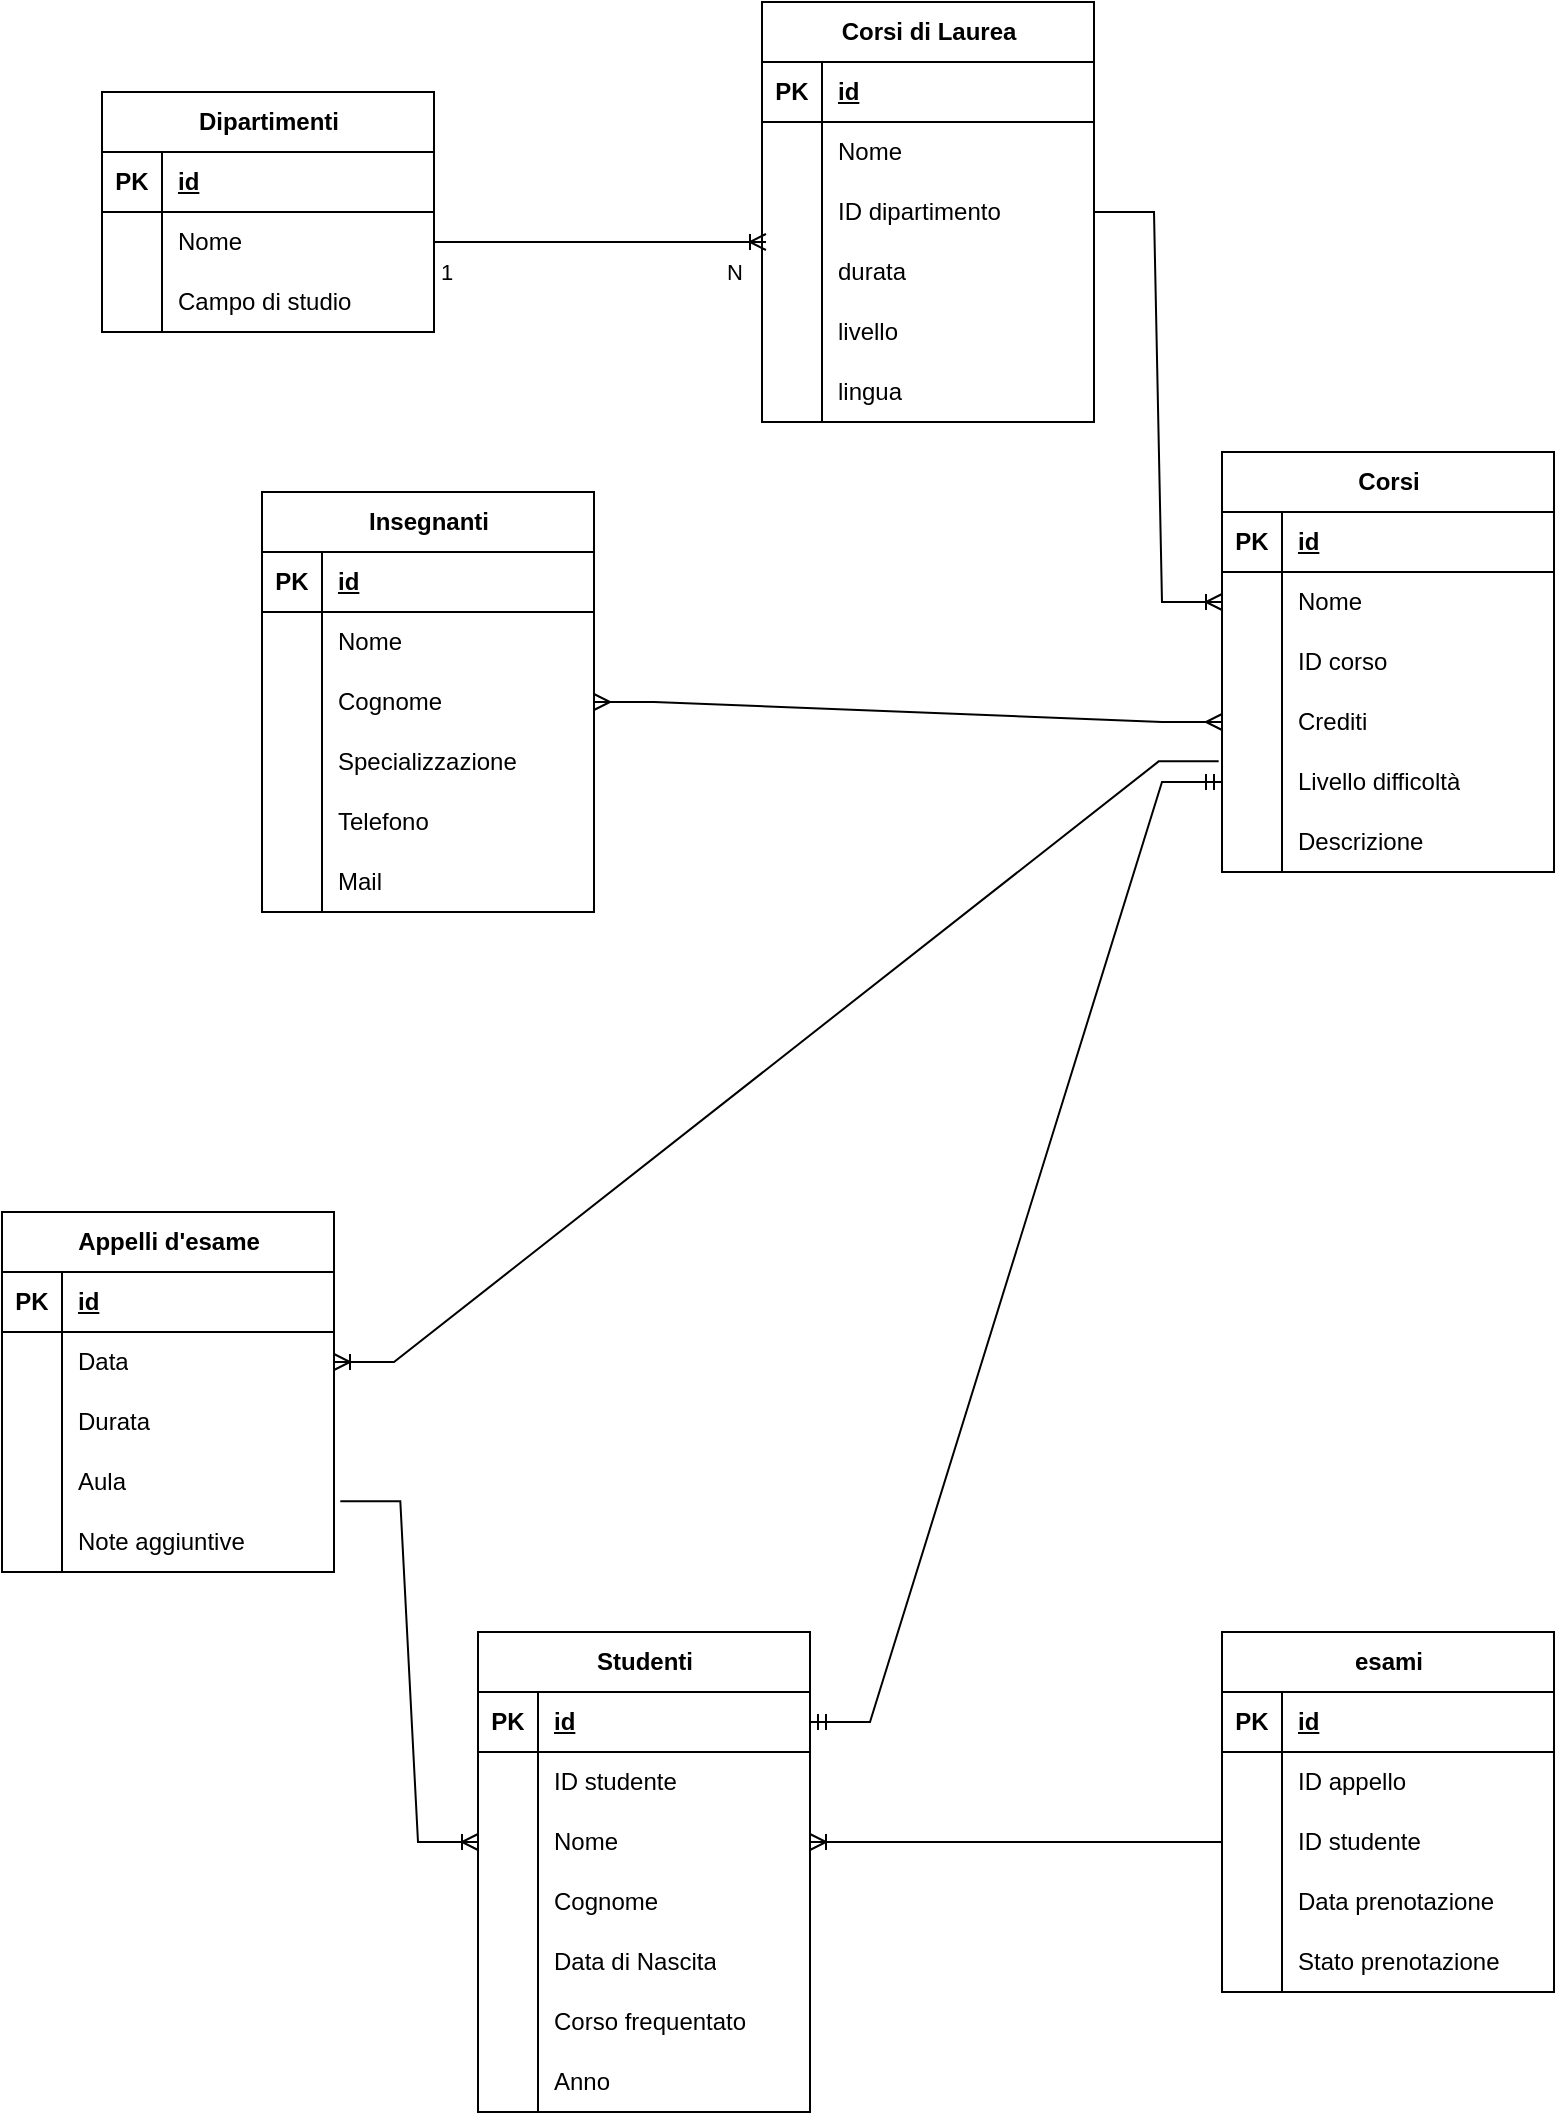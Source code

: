 <mxfile version="21.5.1" type="device">
  <diagram name="Pagina-1" id="MY9TxeBFCIl_SC6JSBr-">
    <mxGraphModel dx="1195" dy="672" grid="1" gridSize="10" guides="1" tooltips="1" connect="1" arrows="1" fold="1" page="1" pageScale="1" pageWidth="827" pageHeight="1169" math="0" shadow="0">
      <root>
        <mxCell id="0" />
        <mxCell id="1" parent="0" />
        <mxCell id="gBmabcXSl3l0NfmqYwL5-1" value="Dipartimenti" style="shape=table;startSize=30;container=1;collapsible=1;childLayout=tableLayout;fixedRows=1;rowLines=0;fontStyle=1;align=center;resizeLast=1;html=1;" parent="1" vertex="1">
          <mxGeometry x="70" y="60" width="166" height="120" as="geometry" />
        </mxCell>
        <mxCell id="gBmabcXSl3l0NfmqYwL5-2" value="" style="shape=tableRow;horizontal=0;startSize=0;swimlaneHead=0;swimlaneBody=0;fillColor=none;collapsible=0;dropTarget=0;points=[[0,0.5],[1,0.5]];portConstraint=eastwest;top=0;left=0;right=0;bottom=1;" parent="gBmabcXSl3l0NfmqYwL5-1" vertex="1">
          <mxGeometry y="30" width="166" height="30" as="geometry" />
        </mxCell>
        <mxCell id="gBmabcXSl3l0NfmqYwL5-3" value="PK" style="shape=partialRectangle;connectable=0;fillColor=none;top=0;left=0;bottom=0;right=0;fontStyle=1;overflow=hidden;whiteSpace=wrap;html=1;" parent="gBmabcXSl3l0NfmqYwL5-2" vertex="1">
          <mxGeometry width="30" height="30" as="geometry">
            <mxRectangle width="30" height="30" as="alternateBounds" />
          </mxGeometry>
        </mxCell>
        <mxCell id="gBmabcXSl3l0NfmqYwL5-4" value="id" style="shape=partialRectangle;connectable=0;fillColor=none;top=0;left=0;bottom=0;right=0;align=left;spacingLeft=6;fontStyle=5;overflow=hidden;whiteSpace=wrap;html=1;" parent="gBmabcXSl3l0NfmqYwL5-2" vertex="1">
          <mxGeometry x="30" width="136" height="30" as="geometry">
            <mxRectangle width="136" height="30" as="alternateBounds" />
          </mxGeometry>
        </mxCell>
        <mxCell id="gBmabcXSl3l0NfmqYwL5-5" value="" style="shape=tableRow;horizontal=0;startSize=0;swimlaneHead=0;swimlaneBody=0;fillColor=none;collapsible=0;dropTarget=0;points=[[0,0.5],[1,0.5]];portConstraint=eastwest;top=0;left=0;right=0;bottom=0;" parent="gBmabcXSl3l0NfmqYwL5-1" vertex="1">
          <mxGeometry y="60" width="166" height="30" as="geometry" />
        </mxCell>
        <mxCell id="gBmabcXSl3l0NfmqYwL5-6" value="" style="shape=partialRectangle;connectable=0;fillColor=none;top=0;left=0;bottom=0;right=0;editable=1;overflow=hidden;whiteSpace=wrap;html=1;" parent="gBmabcXSl3l0NfmqYwL5-5" vertex="1">
          <mxGeometry width="30" height="30" as="geometry">
            <mxRectangle width="30" height="30" as="alternateBounds" />
          </mxGeometry>
        </mxCell>
        <mxCell id="gBmabcXSl3l0NfmqYwL5-7" value="Nome" style="shape=partialRectangle;connectable=0;fillColor=none;top=0;left=0;bottom=0;right=0;align=left;spacingLeft=6;overflow=hidden;whiteSpace=wrap;html=1;" parent="gBmabcXSl3l0NfmqYwL5-5" vertex="1">
          <mxGeometry x="30" width="136" height="30" as="geometry">
            <mxRectangle width="136" height="30" as="alternateBounds" />
          </mxGeometry>
        </mxCell>
        <mxCell id="gBmabcXSl3l0NfmqYwL5-84" style="shape=tableRow;horizontal=0;startSize=0;swimlaneHead=0;swimlaneBody=0;fillColor=none;collapsible=0;dropTarget=0;points=[[0,0.5],[1,0.5]];portConstraint=eastwest;top=0;left=0;right=0;bottom=0;" parent="gBmabcXSl3l0NfmqYwL5-1" vertex="1">
          <mxGeometry y="90" width="166" height="30" as="geometry" />
        </mxCell>
        <mxCell id="gBmabcXSl3l0NfmqYwL5-85" style="shape=partialRectangle;connectable=0;fillColor=none;top=0;left=0;bottom=0;right=0;editable=1;overflow=hidden;whiteSpace=wrap;html=1;" parent="gBmabcXSl3l0NfmqYwL5-84" vertex="1">
          <mxGeometry width="30" height="30" as="geometry">
            <mxRectangle width="30" height="30" as="alternateBounds" />
          </mxGeometry>
        </mxCell>
        <mxCell id="gBmabcXSl3l0NfmqYwL5-86" value="Campo di studio" style="shape=partialRectangle;connectable=0;fillColor=none;top=0;left=0;bottom=0;right=0;align=left;spacingLeft=6;overflow=hidden;whiteSpace=wrap;html=1;" parent="gBmabcXSl3l0NfmqYwL5-84" vertex="1">
          <mxGeometry x="30" width="136" height="30" as="geometry">
            <mxRectangle width="136" height="30" as="alternateBounds" />
          </mxGeometry>
        </mxCell>
        <mxCell id="gBmabcXSl3l0NfmqYwL5-24" value="Corsi di Laurea" style="shape=table;startSize=30;container=1;collapsible=1;childLayout=tableLayout;fixedRows=1;rowLines=0;fontStyle=1;align=center;resizeLast=1;html=1;" parent="1" vertex="1">
          <mxGeometry x="400" y="15" width="166" height="210" as="geometry" />
        </mxCell>
        <mxCell id="gBmabcXSl3l0NfmqYwL5-25" value="" style="shape=tableRow;horizontal=0;startSize=0;swimlaneHead=0;swimlaneBody=0;fillColor=none;collapsible=0;dropTarget=0;points=[[0,0.5],[1,0.5]];portConstraint=eastwest;top=0;left=0;right=0;bottom=1;" parent="gBmabcXSl3l0NfmqYwL5-24" vertex="1">
          <mxGeometry y="30" width="166" height="30" as="geometry" />
        </mxCell>
        <mxCell id="gBmabcXSl3l0NfmqYwL5-26" value="PK" style="shape=partialRectangle;connectable=0;fillColor=none;top=0;left=0;bottom=0;right=0;fontStyle=1;overflow=hidden;whiteSpace=wrap;html=1;" parent="gBmabcXSl3l0NfmqYwL5-25" vertex="1">
          <mxGeometry width="30" height="30" as="geometry">
            <mxRectangle width="30" height="30" as="alternateBounds" />
          </mxGeometry>
        </mxCell>
        <mxCell id="gBmabcXSl3l0NfmqYwL5-27" value="id" style="shape=partialRectangle;connectable=0;fillColor=none;top=0;left=0;bottom=0;right=0;align=left;spacingLeft=6;fontStyle=5;overflow=hidden;whiteSpace=wrap;html=1;" parent="gBmabcXSl3l0NfmqYwL5-25" vertex="1">
          <mxGeometry x="30" width="136" height="30" as="geometry">
            <mxRectangle width="136" height="30" as="alternateBounds" />
          </mxGeometry>
        </mxCell>
        <mxCell id="gBmabcXSl3l0NfmqYwL5-28" value="" style="shape=tableRow;horizontal=0;startSize=0;swimlaneHead=0;swimlaneBody=0;fillColor=none;collapsible=0;dropTarget=0;points=[[0,0.5],[1,0.5]];portConstraint=eastwest;top=0;left=0;right=0;bottom=0;" parent="gBmabcXSl3l0NfmqYwL5-24" vertex="1">
          <mxGeometry y="60" width="166" height="30" as="geometry" />
        </mxCell>
        <mxCell id="gBmabcXSl3l0NfmqYwL5-29" value="" style="shape=partialRectangle;connectable=0;fillColor=none;top=0;left=0;bottom=0;right=0;editable=1;overflow=hidden;whiteSpace=wrap;html=1;" parent="gBmabcXSl3l0NfmqYwL5-28" vertex="1">
          <mxGeometry width="30" height="30" as="geometry">
            <mxRectangle width="30" height="30" as="alternateBounds" />
          </mxGeometry>
        </mxCell>
        <mxCell id="gBmabcXSl3l0NfmqYwL5-30" value="Nome&lt;span style=&quot;white-space: pre;&quot;&gt;&#x9;&lt;/span&gt;" style="shape=partialRectangle;connectable=0;fillColor=none;top=0;left=0;bottom=0;right=0;align=left;spacingLeft=6;overflow=hidden;whiteSpace=wrap;html=1;" parent="gBmabcXSl3l0NfmqYwL5-28" vertex="1">
          <mxGeometry x="30" width="136" height="30" as="geometry">
            <mxRectangle width="136" height="30" as="alternateBounds" />
          </mxGeometry>
        </mxCell>
        <mxCell id="gBmabcXSl3l0NfmqYwL5-31" value="" style="shape=tableRow;horizontal=0;startSize=0;swimlaneHead=0;swimlaneBody=0;fillColor=none;collapsible=0;dropTarget=0;points=[[0,0.5],[1,0.5]];portConstraint=eastwest;top=0;left=0;right=0;bottom=0;" parent="gBmabcXSl3l0NfmqYwL5-24" vertex="1">
          <mxGeometry y="90" width="166" height="30" as="geometry" />
        </mxCell>
        <mxCell id="gBmabcXSl3l0NfmqYwL5-32" value="" style="shape=partialRectangle;connectable=0;fillColor=none;top=0;left=0;bottom=0;right=0;editable=1;overflow=hidden;whiteSpace=wrap;html=1;" parent="gBmabcXSl3l0NfmqYwL5-31" vertex="1">
          <mxGeometry width="30" height="30" as="geometry">
            <mxRectangle width="30" height="30" as="alternateBounds" />
          </mxGeometry>
        </mxCell>
        <mxCell id="gBmabcXSl3l0NfmqYwL5-33" value="ID dipartimento" style="shape=partialRectangle;connectable=0;fillColor=none;top=0;left=0;bottom=0;right=0;align=left;spacingLeft=6;overflow=hidden;whiteSpace=wrap;html=1;" parent="gBmabcXSl3l0NfmqYwL5-31" vertex="1">
          <mxGeometry x="30" width="136" height="30" as="geometry">
            <mxRectangle width="136" height="30" as="alternateBounds" />
          </mxGeometry>
        </mxCell>
        <mxCell id="gBmabcXSl3l0NfmqYwL5-93" style="shape=tableRow;horizontal=0;startSize=0;swimlaneHead=0;swimlaneBody=0;fillColor=none;collapsible=0;dropTarget=0;points=[[0,0.5],[1,0.5]];portConstraint=eastwest;top=0;left=0;right=0;bottom=0;" parent="gBmabcXSl3l0NfmqYwL5-24" vertex="1">
          <mxGeometry y="120" width="166" height="30" as="geometry" />
        </mxCell>
        <mxCell id="gBmabcXSl3l0NfmqYwL5-94" style="shape=partialRectangle;connectable=0;fillColor=none;top=0;left=0;bottom=0;right=0;editable=1;overflow=hidden;whiteSpace=wrap;html=1;" parent="gBmabcXSl3l0NfmqYwL5-93" vertex="1">
          <mxGeometry width="30" height="30" as="geometry">
            <mxRectangle width="30" height="30" as="alternateBounds" />
          </mxGeometry>
        </mxCell>
        <mxCell id="gBmabcXSl3l0NfmqYwL5-95" value="durata" style="shape=partialRectangle;connectable=0;fillColor=none;top=0;left=0;bottom=0;right=0;align=left;spacingLeft=6;overflow=hidden;whiteSpace=wrap;html=1;" parent="gBmabcXSl3l0NfmqYwL5-93" vertex="1">
          <mxGeometry x="30" width="136" height="30" as="geometry">
            <mxRectangle width="136" height="30" as="alternateBounds" />
          </mxGeometry>
        </mxCell>
        <mxCell id="gBmabcXSl3l0NfmqYwL5-96" style="shape=tableRow;horizontal=0;startSize=0;swimlaneHead=0;swimlaneBody=0;fillColor=none;collapsible=0;dropTarget=0;points=[[0,0.5],[1,0.5]];portConstraint=eastwest;top=0;left=0;right=0;bottom=0;" parent="gBmabcXSl3l0NfmqYwL5-24" vertex="1">
          <mxGeometry y="150" width="166" height="30" as="geometry" />
        </mxCell>
        <mxCell id="gBmabcXSl3l0NfmqYwL5-97" style="shape=partialRectangle;connectable=0;fillColor=none;top=0;left=0;bottom=0;right=0;editable=1;overflow=hidden;whiteSpace=wrap;html=1;" parent="gBmabcXSl3l0NfmqYwL5-96" vertex="1">
          <mxGeometry width="30" height="30" as="geometry">
            <mxRectangle width="30" height="30" as="alternateBounds" />
          </mxGeometry>
        </mxCell>
        <mxCell id="gBmabcXSl3l0NfmqYwL5-98" value="livello" style="shape=partialRectangle;connectable=0;fillColor=none;top=0;left=0;bottom=0;right=0;align=left;spacingLeft=6;overflow=hidden;whiteSpace=wrap;html=1;" parent="gBmabcXSl3l0NfmqYwL5-96" vertex="1">
          <mxGeometry x="30" width="136" height="30" as="geometry">
            <mxRectangle width="136" height="30" as="alternateBounds" />
          </mxGeometry>
        </mxCell>
        <mxCell id="gBmabcXSl3l0NfmqYwL5-99" style="shape=tableRow;horizontal=0;startSize=0;swimlaneHead=0;swimlaneBody=0;fillColor=none;collapsible=0;dropTarget=0;points=[[0,0.5],[1,0.5]];portConstraint=eastwest;top=0;left=0;right=0;bottom=0;" parent="gBmabcXSl3l0NfmqYwL5-24" vertex="1">
          <mxGeometry y="180" width="166" height="30" as="geometry" />
        </mxCell>
        <mxCell id="gBmabcXSl3l0NfmqYwL5-100" style="shape=partialRectangle;connectable=0;fillColor=none;top=0;left=0;bottom=0;right=0;editable=1;overflow=hidden;whiteSpace=wrap;html=1;" parent="gBmabcXSl3l0NfmqYwL5-99" vertex="1">
          <mxGeometry width="30" height="30" as="geometry">
            <mxRectangle width="30" height="30" as="alternateBounds" />
          </mxGeometry>
        </mxCell>
        <mxCell id="gBmabcXSl3l0NfmqYwL5-101" value="lingua" style="shape=partialRectangle;connectable=0;fillColor=none;top=0;left=0;bottom=0;right=0;align=left;spacingLeft=6;overflow=hidden;whiteSpace=wrap;html=1;" parent="gBmabcXSl3l0NfmqYwL5-99" vertex="1">
          <mxGeometry x="30" width="136" height="30" as="geometry">
            <mxRectangle width="136" height="30" as="alternateBounds" />
          </mxGeometry>
        </mxCell>
        <mxCell id="gBmabcXSl3l0NfmqYwL5-34" value="Corsi" style="shape=table;startSize=30;container=1;collapsible=1;childLayout=tableLayout;fixedRows=1;rowLines=0;fontStyle=1;align=center;resizeLast=1;html=1;" parent="1" vertex="1">
          <mxGeometry x="630" y="240" width="166" height="210" as="geometry" />
        </mxCell>
        <mxCell id="gBmabcXSl3l0NfmqYwL5-35" value="" style="shape=tableRow;horizontal=0;startSize=0;swimlaneHead=0;swimlaneBody=0;fillColor=none;collapsible=0;dropTarget=0;points=[[0,0.5],[1,0.5]];portConstraint=eastwest;top=0;left=0;right=0;bottom=1;" parent="gBmabcXSl3l0NfmqYwL5-34" vertex="1">
          <mxGeometry y="30" width="166" height="30" as="geometry" />
        </mxCell>
        <mxCell id="gBmabcXSl3l0NfmqYwL5-36" value="PK" style="shape=partialRectangle;connectable=0;fillColor=none;top=0;left=0;bottom=0;right=0;fontStyle=1;overflow=hidden;whiteSpace=wrap;html=1;" parent="gBmabcXSl3l0NfmqYwL5-35" vertex="1">
          <mxGeometry width="30" height="30" as="geometry">
            <mxRectangle width="30" height="30" as="alternateBounds" />
          </mxGeometry>
        </mxCell>
        <mxCell id="gBmabcXSl3l0NfmqYwL5-37" value="id" style="shape=partialRectangle;connectable=0;fillColor=none;top=0;left=0;bottom=0;right=0;align=left;spacingLeft=6;fontStyle=5;overflow=hidden;whiteSpace=wrap;html=1;" parent="gBmabcXSl3l0NfmqYwL5-35" vertex="1">
          <mxGeometry x="30" width="136" height="30" as="geometry">
            <mxRectangle width="136" height="30" as="alternateBounds" />
          </mxGeometry>
        </mxCell>
        <mxCell id="gBmabcXSl3l0NfmqYwL5-38" value="" style="shape=tableRow;horizontal=0;startSize=0;swimlaneHead=0;swimlaneBody=0;fillColor=none;collapsible=0;dropTarget=0;points=[[0,0.5],[1,0.5]];portConstraint=eastwest;top=0;left=0;right=0;bottom=0;" parent="gBmabcXSl3l0NfmqYwL5-34" vertex="1">
          <mxGeometry y="60" width="166" height="30" as="geometry" />
        </mxCell>
        <mxCell id="gBmabcXSl3l0NfmqYwL5-39" value="" style="shape=partialRectangle;connectable=0;fillColor=none;top=0;left=0;bottom=0;right=0;editable=1;overflow=hidden;whiteSpace=wrap;html=1;" parent="gBmabcXSl3l0NfmqYwL5-38" vertex="1">
          <mxGeometry width="30" height="30" as="geometry">
            <mxRectangle width="30" height="30" as="alternateBounds" />
          </mxGeometry>
        </mxCell>
        <mxCell id="gBmabcXSl3l0NfmqYwL5-40" value="Nome" style="shape=partialRectangle;connectable=0;fillColor=none;top=0;left=0;bottom=0;right=0;align=left;spacingLeft=6;overflow=hidden;whiteSpace=wrap;html=1;" parent="gBmabcXSl3l0NfmqYwL5-38" vertex="1">
          <mxGeometry x="30" width="136" height="30" as="geometry">
            <mxRectangle width="136" height="30" as="alternateBounds" />
          </mxGeometry>
        </mxCell>
        <mxCell id="gBmabcXSl3l0NfmqYwL5-41" value="" style="shape=tableRow;horizontal=0;startSize=0;swimlaneHead=0;swimlaneBody=0;fillColor=none;collapsible=0;dropTarget=0;points=[[0,0.5],[1,0.5]];portConstraint=eastwest;top=0;left=0;right=0;bottom=0;" parent="gBmabcXSl3l0NfmqYwL5-34" vertex="1">
          <mxGeometry y="90" width="166" height="30" as="geometry" />
        </mxCell>
        <mxCell id="gBmabcXSl3l0NfmqYwL5-42" value="" style="shape=partialRectangle;connectable=0;fillColor=none;top=0;left=0;bottom=0;right=0;editable=1;overflow=hidden;whiteSpace=wrap;html=1;" parent="gBmabcXSl3l0NfmqYwL5-41" vertex="1">
          <mxGeometry width="30" height="30" as="geometry">
            <mxRectangle width="30" height="30" as="alternateBounds" />
          </mxGeometry>
        </mxCell>
        <mxCell id="gBmabcXSl3l0NfmqYwL5-43" value="ID corso" style="shape=partialRectangle;connectable=0;fillColor=none;top=0;left=0;bottom=0;right=0;align=left;spacingLeft=6;overflow=hidden;whiteSpace=wrap;html=1;" parent="gBmabcXSl3l0NfmqYwL5-41" vertex="1">
          <mxGeometry x="30" width="136" height="30" as="geometry">
            <mxRectangle width="136" height="30" as="alternateBounds" />
          </mxGeometry>
        </mxCell>
        <mxCell id="gBmabcXSl3l0NfmqYwL5-102" style="shape=tableRow;horizontal=0;startSize=0;swimlaneHead=0;swimlaneBody=0;fillColor=none;collapsible=0;dropTarget=0;points=[[0,0.5],[1,0.5]];portConstraint=eastwest;top=0;left=0;right=0;bottom=0;" parent="gBmabcXSl3l0NfmqYwL5-34" vertex="1">
          <mxGeometry y="120" width="166" height="30" as="geometry" />
        </mxCell>
        <mxCell id="gBmabcXSl3l0NfmqYwL5-103" style="shape=partialRectangle;connectable=0;fillColor=none;top=0;left=0;bottom=0;right=0;editable=1;overflow=hidden;whiteSpace=wrap;html=1;" parent="gBmabcXSl3l0NfmqYwL5-102" vertex="1">
          <mxGeometry width="30" height="30" as="geometry">
            <mxRectangle width="30" height="30" as="alternateBounds" />
          </mxGeometry>
        </mxCell>
        <mxCell id="gBmabcXSl3l0NfmqYwL5-104" value="Crediti" style="shape=partialRectangle;connectable=0;fillColor=none;top=0;left=0;bottom=0;right=0;align=left;spacingLeft=6;overflow=hidden;whiteSpace=wrap;html=1;" parent="gBmabcXSl3l0NfmqYwL5-102" vertex="1">
          <mxGeometry x="30" width="136" height="30" as="geometry">
            <mxRectangle width="136" height="30" as="alternateBounds" />
          </mxGeometry>
        </mxCell>
        <mxCell id="gBmabcXSl3l0NfmqYwL5-105" style="shape=tableRow;horizontal=0;startSize=0;swimlaneHead=0;swimlaneBody=0;fillColor=none;collapsible=0;dropTarget=0;points=[[0,0.5],[1,0.5]];portConstraint=eastwest;top=0;left=0;right=0;bottom=0;" parent="gBmabcXSl3l0NfmqYwL5-34" vertex="1">
          <mxGeometry y="150" width="166" height="30" as="geometry" />
        </mxCell>
        <mxCell id="gBmabcXSl3l0NfmqYwL5-106" style="shape=partialRectangle;connectable=0;fillColor=none;top=0;left=0;bottom=0;right=0;editable=1;overflow=hidden;whiteSpace=wrap;html=1;" parent="gBmabcXSl3l0NfmqYwL5-105" vertex="1">
          <mxGeometry width="30" height="30" as="geometry">
            <mxRectangle width="30" height="30" as="alternateBounds" />
          </mxGeometry>
        </mxCell>
        <mxCell id="gBmabcXSl3l0NfmqYwL5-107" value="Livello difficoltà" style="shape=partialRectangle;connectable=0;fillColor=none;top=0;left=0;bottom=0;right=0;align=left;spacingLeft=6;overflow=hidden;whiteSpace=wrap;html=1;" parent="gBmabcXSl3l0NfmqYwL5-105" vertex="1">
          <mxGeometry x="30" width="136" height="30" as="geometry">
            <mxRectangle width="136" height="30" as="alternateBounds" />
          </mxGeometry>
        </mxCell>
        <mxCell id="gBmabcXSl3l0NfmqYwL5-108" style="shape=tableRow;horizontal=0;startSize=0;swimlaneHead=0;swimlaneBody=0;fillColor=none;collapsible=0;dropTarget=0;points=[[0,0.5],[1,0.5]];portConstraint=eastwest;top=0;left=0;right=0;bottom=0;" parent="gBmabcXSl3l0NfmqYwL5-34" vertex="1">
          <mxGeometry y="180" width="166" height="30" as="geometry" />
        </mxCell>
        <mxCell id="gBmabcXSl3l0NfmqYwL5-109" style="shape=partialRectangle;connectable=0;fillColor=none;top=0;left=0;bottom=0;right=0;editable=1;overflow=hidden;whiteSpace=wrap;html=1;" parent="gBmabcXSl3l0NfmqYwL5-108" vertex="1">
          <mxGeometry width="30" height="30" as="geometry">
            <mxRectangle width="30" height="30" as="alternateBounds" />
          </mxGeometry>
        </mxCell>
        <mxCell id="gBmabcXSl3l0NfmqYwL5-110" value="Descrizione" style="shape=partialRectangle;connectable=0;fillColor=none;top=0;left=0;bottom=0;right=0;align=left;spacingLeft=6;overflow=hidden;whiteSpace=wrap;html=1;" parent="gBmabcXSl3l0NfmqYwL5-108" vertex="1">
          <mxGeometry x="30" width="136" height="30" as="geometry">
            <mxRectangle width="136" height="30" as="alternateBounds" />
          </mxGeometry>
        </mxCell>
        <mxCell id="gBmabcXSl3l0NfmqYwL5-44" value="Insegnanti" style="shape=table;startSize=30;container=1;collapsible=1;childLayout=tableLayout;fixedRows=1;rowLines=0;fontStyle=1;align=center;resizeLast=1;html=1;" parent="1" vertex="1">
          <mxGeometry x="150" y="260" width="166" height="210" as="geometry" />
        </mxCell>
        <mxCell id="gBmabcXSl3l0NfmqYwL5-45" value="" style="shape=tableRow;horizontal=0;startSize=0;swimlaneHead=0;swimlaneBody=0;fillColor=none;collapsible=0;dropTarget=0;points=[[0,0.5],[1,0.5]];portConstraint=eastwest;top=0;left=0;right=0;bottom=1;" parent="gBmabcXSl3l0NfmqYwL5-44" vertex="1">
          <mxGeometry y="30" width="166" height="30" as="geometry" />
        </mxCell>
        <mxCell id="gBmabcXSl3l0NfmqYwL5-46" value="PK" style="shape=partialRectangle;connectable=0;fillColor=none;top=0;left=0;bottom=0;right=0;fontStyle=1;overflow=hidden;whiteSpace=wrap;html=1;" parent="gBmabcXSl3l0NfmqYwL5-45" vertex="1">
          <mxGeometry width="30" height="30" as="geometry">
            <mxRectangle width="30" height="30" as="alternateBounds" />
          </mxGeometry>
        </mxCell>
        <mxCell id="gBmabcXSl3l0NfmqYwL5-47" value="id" style="shape=partialRectangle;connectable=0;fillColor=none;top=0;left=0;bottom=0;right=0;align=left;spacingLeft=6;fontStyle=5;overflow=hidden;whiteSpace=wrap;html=1;" parent="gBmabcXSl3l0NfmqYwL5-45" vertex="1">
          <mxGeometry x="30" width="136" height="30" as="geometry">
            <mxRectangle width="136" height="30" as="alternateBounds" />
          </mxGeometry>
        </mxCell>
        <mxCell id="gBmabcXSl3l0NfmqYwL5-48" value="" style="shape=tableRow;horizontal=0;startSize=0;swimlaneHead=0;swimlaneBody=0;fillColor=none;collapsible=0;dropTarget=0;points=[[0,0.5],[1,0.5]];portConstraint=eastwest;top=0;left=0;right=0;bottom=0;" parent="gBmabcXSl3l0NfmqYwL5-44" vertex="1">
          <mxGeometry y="60" width="166" height="30" as="geometry" />
        </mxCell>
        <mxCell id="gBmabcXSl3l0NfmqYwL5-49" value="" style="shape=partialRectangle;connectable=0;fillColor=none;top=0;left=0;bottom=0;right=0;editable=1;overflow=hidden;whiteSpace=wrap;html=1;" parent="gBmabcXSl3l0NfmqYwL5-48" vertex="1">
          <mxGeometry width="30" height="30" as="geometry">
            <mxRectangle width="30" height="30" as="alternateBounds" />
          </mxGeometry>
        </mxCell>
        <mxCell id="gBmabcXSl3l0NfmqYwL5-50" value="Nome" style="shape=partialRectangle;connectable=0;fillColor=none;top=0;left=0;bottom=0;right=0;align=left;spacingLeft=6;overflow=hidden;whiteSpace=wrap;html=1;" parent="gBmabcXSl3l0NfmqYwL5-48" vertex="1">
          <mxGeometry x="30" width="136" height="30" as="geometry">
            <mxRectangle width="136" height="30" as="alternateBounds" />
          </mxGeometry>
        </mxCell>
        <mxCell id="gBmabcXSl3l0NfmqYwL5-51" value="" style="shape=tableRow;horizontal=0;startSize=0;swimlaneHead=0;swimlaneBody=0;fillColor=none;collapsible=0;dropTarget=0;points=[[0,0.5],[1,0.5]];portConstraint=eastwest;top=0;left=0;right=0;bottom=0;" parent="gBmabcXSl3l0NfmqYwL5-44" vertex="1">
          <mxGeometry y="90" width="166" height="30" as="geometry" />
        </mxCell>
        <mxCell id="gBmabcXSl3l0NfmqYwL5-52" value="" style="shape=partialRectangle;connectable=0;fillColor=none;top=0;left=0;bottom=0;right=0;editable=1;overflow=hidden;whiteSpace=wrap;html=1;" parent="gBmabcXSl3l0NfmqYwL5-51" vertex="1">
          <mxGeometry width="30" height="30" as="geometry">
            <mxRectangle width="30" height="30" as="alternateBounds" />
          </mxGeometry>
        </mxCell>
        <mxCell id="gBmabcXSl3l0NfmqYwL5-53" value="Cognome" style="shape=partialRectangle;connectable=0;fillColor=none;top=0;left=0;bottom=0;right=0;align=left;spacingLeft=6;overflow=hidden;whiteSpace=wrap;html=1;" parent="gBmabcXSl3l0NfmqYwL5-51" vertex="1">
          <mxGeometry x="30" width="136" height="30" as="geometry">
            <mxRectangle width="136" height="30" as="alternateBounds" />
          </mxGeometry>
        </mxCell>
        <mxCell id="gBmabcXSl3l0NfmqYwL5-117" style="shape=tableRow;horizontal=0;startSize=0;swimlaneHead=0;swimlaneBody=0;fillColor=none;collapsible=0;dropTarget=0;points=[[0,0.5],[1,0.5]];portConstraint=eastwest;top=0;left=0;right=0;bottom=0;" parent="gBmabcXSl3l0NfmqYwL5-44" vertex="1">
          <mxGeometry y="120" width="166" height="30" as="geometry" />
        </mxCell>
        <mxCell id="gBmabcXSl3l0NfmqYwL5-118" style="shape=partialRectangle;connectable=0;fillColor=none;top=0;left=0;bottom=0;right=0;editable=1;overflow=hidden;whiteSpace=wrap;html=1;" parent="gBmabcXSl3l0NfmqYwL5-117" vertex="1">
          <mxGeometry width="30" height="30" as="geometry">
            <mxRectangle width="30" height="30" as="alternateBounds" />
          </mxGeometry>
        </mxCell>
        <mxCell id="gBmabcXSl3l0NfmqYwL5-119" value="Specializzazione" style="shape=partialRectangle;connectable=0;fillColor=none;top=0;left=0;bottom=0;right=0;align=left;spacingLeft=6;overflow=hidden;whiteSpace=wrap;html=1;" parent="gBmabcXSl3l0NfmqYwL5-117" vertex="1">
          <mxGeometry x="30" width="136" height="30" as="geometry">
            <mxRectangle width="136" height="30" as="alternateBounds" />
          </mxGeometry>
        </mxCell>
        <mxCell id="gBmabcXSl3l0NfmqYwL5-114" style="shape=tableRow;horizontal=0;startSize=0;swimlaneHead=0;swimlaneBody=0;fillColor=none;collapsible=0;dropTarget=0;points=[[0,0.5],[1,0.5]];portConstraint=eastwest;top=0;left=0;right=0;bottom=0;" parent="gBmabcXSl3l0NfmqYwL5-44" vertex="1">
          <mxGeometry y="150" width="166" height="30" as="geometry" />
        </mxCell>
        <mxCell id="gBmabcXSl3l0NfmqYwL5-115" style="shape=partialRectangle;connectable=0;fillColor=none;top=0;left=0;bottom=0;right=0;editable=1;overflow=hidden;whiteSpace=wrap;html=1;" parent="gBmabcXSl3l0NfmqYwL5-114" vertex="1">
          <mxGeometry width="30" height="30" as="geometry">
            <mxRectangle width="30" height="30" as="alternateBounds" />
          </mxGeometry>
        </mxCell>
        <mxCell id="gBmabcXSl3l0NfmqYwL5-116" value="Telefono" style="shape=partialRectangle;connectable=0;fillColor=none;top=0;left=0;bottom=0;right=0;align=left;spacingLeft=6;overflow=hidden;whiteSpace=wrap;html=1;" parent="gBmabcXSl3l0NfmqYwL5-114" vertex="1">
          <mxGeometry x="30" width="136" height="30" as="geometry">
            <mxRectangle width="136" height="30" as="alternateBounds" />
          </mxGeometry>
        </mxCell>
        <mxCell id="gBmabcXSl3l0NfmqYwL5-111" style="shape=tableRow;horizontal=0;startSize=0;swimlaneHead=0;swimlaneBody=0;fillColor=none;collapsible=0;dropTarget=0;points=[[0,0.5],[1,0.5]];portConstraint=eastwest;top=0;left=0;right=0;bottom=0;" parent="gBmabcXSl3l0NfmqYwL5-44" vertex="1">
          <mxGeometry y="180" width="166" height="30" as="geometry" />
        </mxCell>
        <mxCell id="gBmabcXSl3l0NfmqYwL5-112" style="shape=partialRectangle;connectable=0;fillColor=none;top=0;left=0;bottom=0;right=0;editable=1;overflow=hidden;whiteSpace=wrap;html=1;" parent="gBmabcXSl3l0NfmqYwL5-111" vertex="1">
          <mxGeometry width="30" height="30" as="geometry">
            <mxRectangle width="30" height="30" as="alternateBounds" />
          </mxGeometry>
        </mxCell>
        <mxCell id="gBmabcXSl3l0NfmqYwL5-113" value="Mail" style="shape=partialRectangle;connectable=0;fillColor=none;top=0;left=0;bottom=0;right=0;align=left;spacingLeft=6;overflow=hidden;whiteSpace=wrap;html=1;" parent="gBmabcXSl3l0NfmqYwL5-111" vertex="1">
          <mxGeometry x="30" width="136" height="30" as="geometry">
            <mxRectangle width="136" height="30" as="alternateBounds" />
          </mxGeometry>
        </mxCell>
        <mxCell id="gBmabcXSl3l0NfmqYwL5-54" value="Appelli d&#39;esame" style="shape=table;startSize=30;container=1;collapsible=1;childLayout=tableLayout;fixedRows=1;rowLines=0;fontStyle=1;align=center;resizeLast=1;html=1;" parent="1" vertex="1">
          <mxGeometry x="20" y="620" width="166" height="180" as="geometry" />
        </mxCell>
        <mxCell id="gBmabcXSl3l0NfmqYwL5-55" value="" style="shape=tableRow;horizontal=0;startSize=0;swimlaneHead=0;swimlaneBody=0;fillColor=none;collapsible=0;dropTarget=0;points=[[0,0.5],[1,0.5]];portConstraint=eastwest;top=0;left=0;right=0;bottom=1;" parent="gBmabcXSl3l0NfmqYwL5-54" vertex="1">
          <mxGeometry y="30" width="166" height="30" as="geometry" />
        </mxCell>
        <mxCell id="gBmabcXSl3l0NfmqYwL5-56" value="PK" style="shape=partialRectangle;connectable=0;fillColor=none;top=0;left=0;bottom=0;right=0;fontStyle=1;overflow=hidden;whiteSpace=wrap;html=1;" parent="gBmabcXSl3l0NfmqYwL5-55" vertex="1">
          <mxGeometry width="30" height="30" as="geometry">
            <mxRectangle width="30" height="30" as="alternateBounds" />
          </mxGeometry>
        </mxCell>
        <mxCell id="gBmabcXSl3l0NfmqYwL5-57" value="id" style="shape=partialRectangle;connectable=0;fillColor=none;top=0;left=0;bottom=0;right=0;align=left;spacingLeft=6;fontStyle=5;overflow=hidden;whiteSpace=wrap;html=1;" parent="gBmabcXSl3l0NfmqYwL5-55" vertex="1">
          <mxGeometry x="30" width="136" height="30" as="geometry">
            <mxRectangle width="136" height="30" as="alternateBounds" />
          </mxGeometry>
        </mxCell>
        <mxCell id="gBmabcXSl3l0NfmqYwL5-58" value="" style="shape=tableRow;horizontal=0;startSize=0;swimlaneHead=0;swimlaneBody=0;fillColor=none;collapsible=0;dropTarget=0;points=[[0,0.5],[1,0.5]];portConstraint=eastwest;top=0;left=0;right=0;bottom=0;" parent="gBmabcXSl3l0NfmqYwL5-54" vertex="1">
          <mxGeometry y="60" width="166" height="30" as="geometry" />
        </mxCell>
        <mxCell id="gBmabcXSl3l0NfmqYwL5-59" value="" style="shape=partialRectangle;connectable=0;fillColor=none;top=0;left=0;bottom=0;right=0;editable=1;overflow=hidden;whiteSpace=wrap;html=1;" parent="gBmabcXSl3l0NfmqYwL5-58" vertex="1">
          <mxGeometry width="30" height="30" as="geometry">
            <mxRectangle width="30" height="30" as="alternateBounds" />
          </mxGeometry>
        </mxCell>
        <mxCell id="gBmabcXSl3l0NfmqYwL5-60" value="Data" style="shape=partialRectangle;connectable=0;fillColor=none;top=0;left=0;bottom=0;right=0;align=left;spacingLeft=6;overflow=hidden;whiteSpace=wrap;html=1;" parent="gBmabcXSl3l0NfmqYwL5-58" vertex="1">
          <mxGeometry x="30" width="136" height="30" as="geometry">
            <mxRectangle width="136" height="30" as="alternateBounds" />
          </mxGeometry>
        </mxCell>
        <mxCell id="gBmabcXSl3l0NfmqYwL5-61" value="" style="shape=tableRow;horizontal=0;startSize=0;swimlaneHead=0;swimlaneBody=0;fillColor=none;collapsible=0;dropTarget=0;points=[[0,0.5],[1,0.5]];portConstraint=eastwest;top=0;left=0;right=0;bottom=0;" parent="gBmabcXSl3l0NfmqYwL5-54" vertex="1">
          <mxGeometry y="90" width="166" height="30" as="geometry" />
        </mxCell>
        <mxCell id="gBmabcXSl3l0NfmqYwL5-62" value="" style="shape=partialRectangle;connectable=0;fillColor=none;top=0;left=0;bottom=0;right=0;editable=1;overflow=hidden;whiteSpace=wrap;html=1;" parent="gBmabcXSl3l0NfmqYwL5-61" vertex="1">
          <mxGeometry width="30" height="30" as="geometry">
            <mxRectangle width="30" height="30" as="alternateBounds" />
          </mxGeometry>
        </mxCell>
        <mxCell id="gBmabcXSl3l0NfmqYwL5-63" value="Durata" style="shape=partialRectangle;connectable=0;fillColor=none;top=0;left=0;bottom=0;right=0;align=left;spacingLeft=6;overflow=hidden;whiteSpace=wrap;html=1;" parent="gBmabcXSl3l0NfmqYwL5-61" vertex="1">
          <mxGeometry x="30" width="136" height="30" as="geometry">
            <mxRectangle width="136" height="30" as="alternateBounds" />
          </mxGeometry>
        </mxCell>
        <mxCell id="gBmabcXSl3l0NfmqYwL5-126" style="shape=tableRow;horizontal=0;startSize=0;swimlaneHead=0;swimlaneBody=0;fillColor=none;collapsible=0;dropTarget=0;points=[[0,0.5],[1,0.5]];portConstraint=eastwest;top=0;left=0;right=0;bottom=0;" parent="gBmabcXSl3l0NfmqYwL5-54" vertex="1">
          <mxGeometry y="120" width="166" height="30" as="geometry" />
        </mxCell>
        <mxCell id="gBmabcXSl3l0NfmqYwL5-127" style="shape=partialRectangle;connectable=0;fillColor=none;top=0;left=0;bottom=0;right=0;editable=1;overflow=hidden;whiteSpace=wrap;html=1;" parent="gBmabcXSl3l0NfmqYwL5-126" vertex="1">
          <mxGeometry width="30" height="30" as="geometry">
            <mxRectangle width="30" height="30" as="alternateBounds" />
          </mxGeometry>
        </mxCell>
        <mxCell id="gBmabcXSl3l0NfmqYwL5-128" value="Aula" style="shape=partialRectangle;connectable=0;fillColor=none;top=0;left=0;bottom=0;right=0;align=left;spacingLeft=6;overflow=hidden;whiteSpace=wrap;html=1;" parent="gBmabcXSl3l0NfmqYwL5-126" vertex="1">
          <mxGeometry x="30" width="136" height="30" as="geometry">
            <mxRectangle width="136" height="30" as="alternateBounds" />
          </mxGeometry>
        </mxCell>
        <mxCell id="gBmabcXSl3l0NfmqYwL5-123" style="shape=tableRow;horizontal=0;startSize=0;swimlaneHead=0;swimlaneBody=0;fillColor=none;collapsible=0;dropTarget=0;points=[[0,0.5],[1,0.5]];portConstraint=eastwest;top=0;left=0;right=0;bottom=0;" parent="gBmabcXSl3l0NfmqYwL5-54" vertex="1">
          <mxGeometry y="150" width="166" height="30" as="geometry" />
        </mxCell>
        <mxCell id="gBmabcXSl3l0NfmqYwL5-124" style="shape=partialRectangle;connectable=0;fillColor=none;top=0;left=0;bottom=0;right=0;editable=1;overflow=hidden;whiteSpace=wrap;html=1;" parent="gBmabcXSl3l0NfmqYwL5-123" vertex="1">
          <mxGeometry width="30" height="30" as="geometry">
            <mxRectangle width="30" height="30" as="alternateBounds" />
          </mxGeometry>
        </mxCell>
        <mxCell id="gBmabcXSl3l0NfmqYwL5-125" value="Note aggiuntive" style="shape=partialRectangle;connectable=0;fillColor=none;top=0;left=0;bottom=0;right=0;align=left;spacingLeft=6;overflow=hidden;whiteSpace=wrap;html=1;" parent="gBmabcXSl3l0NfmqYwL5-123" vertex="1">
          <mxGeometry x="30" width="136" height="30" as="geometry">
            <mxRectangle width="136" height="30" as="alternateBounds" />
          </mxGeometry>
        </mxCell>
        <mxCell id="gBmabcXSl3l0NfmqYwL5-64" value="Studenti" style="shape=table;startSize=30;container=1;collapsible=1;childLayout=tableLayout;fixedRows=1;rowLines=0;fontStyle=1;align=center;resizeLast=1;html=1;" parent="1" vertex="1">
          <mxGeometry x="258" y="830" width="166" height="240" as="geometry" />
        </mxCell>
        <mxCell id="gBmabcXSl3l0NfmqYwL5-65" value="" style="shape=tableRow;horizontal=0;startSize=0;swimlaneHead=0;swimlaneBody=0;fillColor=none;collapsible=0;dropTarget=0;points=[[0,0.5],[1,0.5]];portConstraint=eastwest;top=0;left=0;right=0;bottom=1;" parent="gBmabcXSl3l0NfmqYwL5-64" vertex="1">
          <mxGeometry y="30" width="166" height="30" as="geometry" />
        </mxCell>
        <mxCell id="gBmabcXSl3l0NfmqYwL5-66" value="PK" style="shape=partialRectangle;connectable=0;fillColor=none;top=0;left=0;bottom=0;right=0;fontStyle=1;overflow=hidden;whiteSpace=wrap;html=1;" parent="gBmabcXSl3l0NfmqYwL5-65" vertex="1">
          <mxGeometry width="30" height="30" as="geometry">
            <mxRectangle width="30" height="30" as="alternateBounds" />
          </mxGeometry>
        </mxCell>
        <mxCell id="gBmabcXSl3l0NfmqYwL5-67" value="id" style="shape=partialRectangle;connectable=0;fillColor=none;top=0;left=0;bottom=0;right=0;align=left;spacingLeft=6;fontStyle=5;overflow=hidden;whiteSpace=wrap;html=1;" parent="gBmabcXSl3l0NfmqYwL5-65" vertex="1">
          <mxGeometry x="30" width="136" height="30" as="geometry">
            <mxRectangle width="136" height="30" as="alternateBounds" />
          </mxGeometry>
        </mxCell>
        <mxCell id="gBmabcXSl3l0NfmqYwL5-147" style="shape=tableRow;horizontal=0;startSize=0;swimlaneHead=0;swimlaneBody=0;fillColor=none;collapsible=0;dropTarget=0;points=[[0,0.5],[1,0.5]];portConstraint=eastwest;top=0;left=0;right=0;bottom=0;" parent="gBmabcXSl3l0NfmqYwL5-64" vertex="1">
          <mxGeometry y="60" width="166" height="30" as="geometry" />
        </mxCell>
        <mxCell id="gBmabcXSl3l0NfmqYwL5-148" style="shape=partialRectangle;connectable=0;fillColor=none;top=0;left=0;bottom=0;right=0;editable=1;overflow=hidden;whiteSpace=wrap;html=1;" parent="gBmabcXSl3l0NfmqYwL5-147" vertex="1">
          <mxGeometry width="30" height="30" as="geometry">
            <mxRectangle width="30" height="30" as="alternateBounds" />
          </mxGeometry>
        </mxCell>
        <mxCell id="gBmabcXSl3l0NfmqYwL5-149" value="ID studente" style="shape=partialRectangle;connectable=0;fillColor=none;top=0;left=0;bottom=0;right=0;align=left;spacingLeft=6;overflow=hidden;whiteSpace=wrap;html=1;" parent="gBmabcXSl3l0NfmqYwL5-147" vertex="1">
          <mxGeometry x="30" width="136" height="30" as="geometry">
            <mxRectangle width="136" height="30" as="alternateBounds" />
          </mxGeometry>
        </mxCell>
        <mxCell id="gBmabcXSl3l0NfmqYwL5-71" value="" style="shape=tableRow;horizontal=0;startSize=0;swimlaneHead=0;swimlaneBody=0;fillColor=none;collapsible=0;dropTarget=0;points=[[0,0.5],[1,0.5]];portConstraint=eastwest;top=0;left=0;right=0;bottom=0;" parent="gBmabcXSl3l0NfmqYwL5-64" vertex="1">
          <mxGeometry y="90" width="166" height="30" as="geometry" />
        </mxCell>
        <mxCell id="gBmabcXSl3l0NfmqYwL5-72" value="" style="shape=partialRectangle;connectable=0;fillColor=none;top=0;left=0;bottom=0;right=0;editable=1;overflow=hidden;whiteSpace=wrap;html=1;" parent="gBmabcXSl3l0NfmqYwL5-71" vertex="1">
          <mxGeometry width="30" height="30" as="geometry">
            <mxRectangle width="30" height="30" as="alternateBounds" />
          </mxGeometry>
        </mxCell>
        <mxCell id="gBmabcXSl3l0NfmqYwL5-73" value="Nome" style="shape=partialRectangle;connectable=0;fillColor=none;top=0;left=0;bottom=0;right=0;align=left;spacingLeft=6;overflow=hidden;whiteSpace=wrap;html=1;" parent="gBmabcXSl3l0NfmqYwL5-71" vertex="1">
          <mxGeometry x="30" width="136" height="30" as="geometry">
            <mxRectangle width="136" height="30" as="alternateBounds" />
          </mxGeometry>
        </mxCell>
        <mxCell id="gBmabcXSl3l0NfmqYwL5-138" style="shape=tableRow;horizontal=0;startSize=0;swimlaneHead=0;swimlaneBody=0;fillColor=none;collapsible=0;dropTarget=0;points=[[0,0.5],[1,0.5]];portConstraint=eastwest;top=0;left=0;right=0;bottom=0;" parent="gBmabcXSl3l0NfmqYwL5-64" vertex="1">
          <mxGeometry y="120" width="166" height="30" as="geometry" />
        </mxCell>
        <mxCell id="gBmabcXSl3l0NfmqYwL5-139" style="shape=partialRectangle;connectable=0;fillColor=none;top=0;left=0;bottom=0;right=0;editable=1;overflow=hidden;whiteSpace=wrap;html=1;" parent="gBmabcXSl3l0NfmqYwL5-138" vertex="1">
          <mxGeometry width="30" height="30" as="geometry">
            <mxRectangle width="30" height="30" as="alternateBounds" />
          </mxGeometry>
        </mxCell>
        <mxCell id="gBmabcXSl3l0NfmqYwL5-140" value="Cognome" style="shape=partialRectangle;connectable=0;fillColor=none;top=0;left=0;bottom=0;right=0;align=left;spacingLeft=6;overflow=hidden;whiteSpace=wrap;html=1;" parent="gBmabcXSl3l0NfmqYwL5-138" vertex="1">
          <mxGeometry x="30" width="136" height="30" as="geometry">
            <mxRectangle width="136" height="30" as="alternateBounds" />
          </mxGeometry>
        </mxCell>
        <mxCell id="gBmabcXSl3l0NfmqYwL5-141" style="shape=tableRow;horizontal=0;startSize=0;swimlaneHead=0;swimlaneBody=0;fillColor=none;collapsible=0;dropTarget=0;points=[[0,0.5],[1,0.5]];portConstraint=eastwest;top=0;left=0;right=0;bottom=0;" parent="gBmabcXSl3l0NfmqYwL5-64" vertex="1">
          <mxGeometry y="150" width="166" height="30" as="geometry" />
        </mxCell>
        <mxCell id="gBmabcXSl3l0NfmqYwL5-142" style="shape=partialRectangle;connectable=0;fillColor=none;top=0;left=0;bottom=0;right=0;editable=1;overflow=hidden;whiteSpace=wrap;html=1;" parent="gBmabcXSl3l0NfmqYwL5-141" vertex="1">
          <mxGeometry width="30" height="30" as="geometry">
            <mxRectangle width="30" height="30" as="alternateBounds" />
          </mxGeometry>
        </mxCell>
        <mxCell id="gBmabcXSl3l0NfmqYwL5-143" value="Data di Nascita" style="shape=partialRectangle;connectable=0;fillColor=none;top=0;left=0;bottom=0;right=0;align=left;spacingLeft=6;overflow=hidden;whiteSpace=wrap;html=1;" parent="gBmabcXSl3l0NfmqYwL5-141" vertex="1">
          <mxGeometry x="30" width="136" height="30" as="geometry">
            <mxRectangle width="136" height="30" as="alternateBounds" />
          </mxGeometry>
        </mxCell>
        <mxCell id="gBmabcXSl3l0NfmqYwL5-135" style="shape=tableRow;horizontal=0;startSize=0;swimlaneHead=0;swimlaneBody=0;fillColor=none;collapsible=0;dropTarget=0;points=[[0,0.5],[1,0.5]];portConstraint=eastwest;top=0;left=0;right=0;bottom=0;" parent="gBmabcXSl3l0NfmqYwL5-64" vertex="1">
          <mxGeometry y="180" width="166" height="30" as="geometry" />
        </mxCell>
        <mxCell id="gBmabcXSl3l0NfmqYwL5-136" style="shape=partialRectangle;connectable=0;fillColor=none;top=0;left=0;bottom=0;right=0;editable=1;overflow=hidden;whiteSpace=wrap;html=1;" parent="gBmabcXSl3l0NfmqYwL5-135" vertex="1">
          <mxGeometry width="30" height="30" as="geometry">
            <mxRectangle width="30" height="30" as="alternateBounds" />
          </mxGeometry>
        </mxCell>
        <mxCell id="gBmabcXSl3l0NfmqYwL5-137" value="Corso frequentato" style="shape=partialRectangle;connectable=0;fillColor=none;top=0;left=0;bottom=0;right=0;align=left;spacingLeft=6;overflow=hidden;whiteSpace=wrap;html=1;" parent="gBmabcXSl3l0NfmqYwL5-135" vertex="1">
          <mxGeometry x="30" width="136" height="30" as="geometry">
            <mxRectangle width="136" height="30" as="alternateBounds" />
          </mxGeometry>
        </mxCell>
        <mxCell id="gBmabcXSl3l0NfmqYwL5-132" style="shape=tableRow;horizontal=0;startSize=0;swimlaneHead=0;swimlaneBody=0;fillColor=none;collapsible=0;dropTarget=0;points=[[0,0.5],[1,0.5]];portConstraint=eastwest;top=0;left=0;right=0;bottom=0;" parent="gBmabcXSl3l0NfmqYwL5-64" vertex="1">
          <mxGeometry y="210" width="166" height="30" as="geometry" />
        </mxCell>
        <mxCell id="gBmabcXSl3l0NfmqYwL5-133" style="shape=partialRectangle;connectable=0;fillColor=none;top=0;left=0;bottom=0;right=0;editable=1;overflow=hidden;whiteSpace=wrap;html=1;" parent="gBmabcXSl3l0NfmqYwL5-132" vertex="1">
          <mxGeometry width="30" height="30" as="geometry">
            <mxRectangle width="30" height="30" as="alternateBounds" />
          </mxGeometry>
        </mxCell>
        <mxCell id="gBmabcXSl3l0NfmqYwL5-134" value="Anno" style="shape=partialRectangle;connectable=0;fillColor=none;top=0;left=0;bottom=0;right=0;align=left;spacingLeft=6;overflow=hidden;whiteSpace=wrap;html=1;" parent="gBmabcXSl3l0NfmqYwL5-132" vertex="1">
          <mxGeometry x="30" width="136" height="30" as="geometry">
            <mxRectangle width="136" height="30" as="alternateBounds" />
          </mxGeometry>
        </mxCell>
        <mxCell id="gBmabcXSl3l0NfmqYwL5-74" value="esami" style="shape=table;startSize=30;container=1;collapsible=1;childLayout=tableLayout;fixedRows=1;rowLines=0;fontStyle=1;align=center;resizeLast=1;html=1;" parent="1" vertex="1">
          <mxGeometry x="630" y="830" width="166" height="180" as="geometry" />
        </mxCell>
        <mxCell id="gBmabcXSl3l0NfmqYwL5-75" value="" style="shape=tableRow;horizontal=0;startSize=0;swimlaneHead=0;swimlaneBody=0;fillColor=none;collapsible=0;dropTarget=0;points=[[0,0.5],[1,0.5]];portConstraint=eastwest;top=0;left=0;right=0;bottom=1;" parent="gBmabcXSl3l0NfmqYwL5-74" vertex="1">
          <mxGeometry y="30" width="166" height="30" as="geometry" />
        </mxCell>
        <mxCell id="gBmabcXSl3l0NfmqYwL5-76" value="PK" style="shape=partialRectangle;connectable=0;fillColor=none;top=0;left=0;bottom=0;right=0;fontStyle=1;overflow=hidden;whiteSpace=wrap;html=1;" parent="gBmabcXSl3l0NfmqYwL5-75" vertex="1">
          <mxGeometry width="30" height="30" as="geometry">
            <mxRectangle width="30" height="30" as="alternateBounds" />
          </mxGeometry>
        </mxCell>
        <mxCell id="gBmabcXSl3l0NfmqYwL5-77" value="id" style="shape=partialRectangle;connectable=0;fillColor=none;top=0;left=0;bottom=0;right=0;align=left;spacingLeft=6;fontStyle=5;overflow=hidden;whiteSpace=wrap;html=1;" parent="gBmabcXSl3l0NfmqYwL5-75" vertex="1">
          <mxGeometry x="30" width="136" height="30" as="geometry">
            <mxRectangle width="136" height="30" as="alternateBounds" />
          </mxGeometry>
        </mxCell>
        <mxCell id="gBmabcXSl3l0NfmqYwL5-78" value="" style="shape=tableRow;horizontal=0;startSize=0;swimlaneHead=0;swimlaneBody=0;fillColor=none;collapsible=0;dropTarget=0;points=[[0,0.5],[1,0.5]];portConstraint=eastwest;top=0;left=0;right=0;bottom=0;" parent="gBmabcXSl3l0NfmqYwL5-74" vertex="1">
          <mxGeometry y="60" width="166" height="30" as="geometry" />
        </mxCell>
        <mxCell id="gBmabcXSl3l0NfmqYwL5-79" value="" style="shape=partialRectangle;connectable=0;fillColor=none;top=0;left=0;bottom=0;right=0;editable=1;overflow=hidden;whiteSpace=wrap;html=1;" parent="gBmabcXSl3l0NfmqYwL5-78" vertex="1">
          <mxGeometry width="30" height="30" as="geometry">
            <mxRectangle width="30" height="30" as="alternateBounds" />
          </mxGeometry>
        </mxCell>
        <mxCell id="gBmabcXSl3l0NfmqYwL5-80" value="ID appello" style="shape=partialRectangle;connectable=0;fillColor=none;top=0;left=0;bottom=0;right=0;align=left;spacingLeft=6;overflow=hidden;whiteSpace=wrap;html=1;" parent="gBmabcXSl3l0NfmqYwL5-78" vertex="1">
          <mxGeometry x="30" width="136" height="30" as="geometry">
            <mxRectangle width="136" height="30" as="alternateBounds" />
          </mxGeometry>
        </mxCell>
        <mxCell id="gBmabcXSl3l0NfmqYwL5-81" value="" style="shape=tableRow;horizontal=0;startSize=0;swimlaneHead=0;swimlaneBody=0;fillColor=none;collapsible=0;dropTarget=0;points=[[0,0.5],[1,0.5]];portConstraint=eastwest;top=0;left=0;right=0;bottom=0;" parent="gBmabcXSl3l0NfmqYwL5-74" vertex="1">
          <mxGeometry y="90" width="166" height="30" as="geometry" />
        </mxCell>
        <mxCell id="gBmabcXSl3l0NfmqYwL5-82" value="" style="shape=partialRectangle;connectable=0;fillColor=none;top=0;left=0;bottom=0;right=0;editable=1;overflow=hidden;whiteSpace=wrap;html=1;" parent="gBmabcXSl3l0NfmqYwL5-81" vertex="1">
          <mxGeometry width="30" height="30" as="geometry">
            <mxRectangle width="30" height="30" as="alternateBounds" />
          </mxGeometry>
        </mxCell>
        <mxCell id="gBmabcXSl3l0NfmqYwL5-83" value="ID studente" style="shape=partialRectangle;connectable=0;fillColor=none;top=0;left=0;bottom=0;right=0;align=left;spacingLeft=6;overflow=hidden;whiteSpace=wrap;html=1;" parent="gBmabcXSl3l0NfmqYwL5-81" vertex="1">
          <mxGeometry x="30" width="136" height="30" as="geometry">
            <mxRectangle width="136" height="30" as="alternateBounds" />
          </mxGeometry>
        </mxCell>
        <mxCell id="gBmabcXSl3l0NfmqYwL5-153" style="shape=tableRow;horizontal=0;startSize=0;swimlaneHead=0;swimlaneBody=0;fillColor=none;collapsible=0;dropTarget=0;points=[[0,0.5],[1,0.5]];portConstraint=eastwest;top=0;left=0;right=0;bottom=0;" parent="gBmabcXSl3l0NfmqYwL5-74" vertex="1">
          <mxGeometry y="120" width="166" height="30" as="geometry" />
        </mxCell>
        <mxCell id="gBmabcXSl3l0NfmqYwL5-154" style="shape=partialRectangle;connectable=0;fillColor=none;top=0;left=0;bottom=0;right=0;editable=1;overflow=hidden;whiteSpace=wrap;html=1;" parent="gBmabcXSl3l0NfmqYwL5-153" vertex="1">
          <mxGeometry width="30" height="30" as="geometry">
            <mxRectangle width="30" height="30" as="alternateBounds" />
          </mxGeometry>
        </mxCell>
        <mxCell id="gBmabcXSl3l0NfmqYwL5-155" value="Data prenotazione" style="shape=partialRectangle;connectable=0;fillColor=none;top=0;left=0;bottom=0;right=0;align=left;spacingLeft=6;overflow=hidden;whiteSpace=wrap;html=1;" parent="gBmabcXSl3l0NfmqYwL5-153" vertex="1">
          <mxGeometry x="30" width="136" height="30" as="geometry">
            <mxRectangle width="136" height="30" as="alternateBounds" />
          </mxGeometry>
        </mxCell>
        <mxCell id="gBmabcXSl3l0NfmqYwL5-150" style="shape=tableRow;horizontal=0;startSize=0;swimlaneHead=0;swimlaneBody=0;fillColor=none;collapsible=0;dropTarget=0;points=[[0,0.5],[1,0.5]];portConstraint=eastwest;top=0;left=0;right=0;bottom=0;" parent="gBmabcXSl3l0NfmqYwL5-74" vertex="1">
          <mxGeometry y="150" width="166" height="30" as="geometry" />
        </mxCell>
        <mxCell id="gBmabcXSl3l0NfmqYwL5-151" style="shape=partialRectangle;connectable=0;fillColor=none;top=0;left=0;bottom=0;right=0;editable=1;overflow=hidden;whiteSpace=wrap;html=1;" parent="gBmabcXSl3l0NfmqYwL5-150" vertex="1">
          <mxGeometry width="30" height="30" as="geometry">
            <mxRectangle width="30" height="30" as="alternateBounds" />
          </mxGeometry>
        </mxCell>
        <mxCell id="gBmabcXSl3l0NfmqYwL5-152" value="Stato prenotazione" style="shape=partialRectangle;connectable=0;fillColor=none;top=0;left=0;bottom=0;right=0;align=left;spacingLeft=6;overflow=hidden;whiteSpace=wrap;html=1;" parent="gBmabcXSl3l0NfmqYwL5-150" vertex="1">
          <mxGeometry x="30" width="136" height="30" as="geometry">
            <mxRectangle width="136" height="30" as="alternateBounds" />
          </mxGeometry>
        </mxCell>
        <mxCell id="NQ9p5EZGxxE26IX7uBOS-1" value="" style="edgeStyle=entityRelationEdgeStyle;fontSize=12;html=1;endArrow=ERoneToMany;rounded=0;exitX=1;exitY=0.5;exitDx=0;exitDy=0;entryX=0.012;entryY=1;entryDx=0;entryDy=0;entryPerimeter=0;" edge="1" parent="1" source="gBmabcXSl3l0NfmqYwL5-5" target="gBmabcXSl3l0NfmqYwL5-31">
          <mxGeometry width="100" height="100" relative="1" as="geometry">
            <mxPoint x="360" y="260" as="sourcePoint" />
            <mxPoint x="460" y="160" as="targetPoint" />
          </mxGeometry>
        </mxCell>
        <mxCell id="NQ9p5EZGxxE26IX7uBOS-4" value="N" style="edgeLabel;html=1;align=center;verticalAlign=middle;resizable=0;points=[];" vertex="1" connectable="0" parent="NQ9p5EZGxxE26IX7uBOS-1">
          <mxGeometry x="0.807" y="-5" relative="1" as="geometry">
            <mxPoint y="10" as="offset" />
          </mxGeometry>
        </mxCell>
        <mxCell id="NQ9p5EZGxxE26IX7uBOS-5" value="1" style="edgeLabel;html=1;align=center;verticalAlign=middle;resizable=0;points=[];" vertex="1" connectable="0" parent="NQ9p5EZGxxE26IX7uBOS-1">
          <mxGeometry x="-0.928" y="-2" relative="1" as="geometry">
            <mxPoint y="13" as="offset" />
          </mxGeometry>
        </mxCell>
        <mxCell id="NQ9p5EZGxxE26IX7uBOS-10" value="" style="edgeStyle=entityRelationEdgeStyle;fontSize=12;html=1;endArrow=ERoneToMany;rounded=0;exitX=1;exitY=0.5;exitDx=0;exitDy=0;entryX=0;entryY=0.5;entryDx=0;entryDy=0;" edge="1" parent="1" source="gBmabcXSl3l0NfmqYwL5-31" target="gBmabcXSl3l0NfmqYwL5-38">
          <mxGeometry width="100" height="100" relative="1" as="geometry">
            <mxPoint x="410" y="360" as="sourcePoint" />
            <mxPoint x="780" y="380" as="targetPoint" />
          </mxGeometry>
        </mxCell>
        <mxCell id="NQ9p5EZGxxE26IX7uBOS-14" value="" style="edgeStyle=entityRelationEdgeStyle;fontSize=12;html=1;endArrow=ERmany;startArrow=ERmany;rounded=0;entryX=0;entryY=0.5;entryDx=0;entryDy=0;exitX=1;exitY=0.5;exitDx=0;exitDy=0;" edge="1" parent="1" source="gBmabcXSl3l0NfmqYwL5-51" target="gBmabcXSl3l0NfmqYwL5-102">
          <mxGeometry width="100" height="100" relative="1" as="geometry">
            <mxPoint x="490" y="440" as="sourcePoint" />
            <mxPoint x="510" y="430" as="targetPoint" />
          </mxGeometry>
        </mxCell>
        <mxCell id="NQ9p5EZGxxE26IX7uBOS-15" value="" style="edgeStyle=entityRelationEdgeStyle;fontSize=12;html=1;endArrow=ERoneToMany;rounded=0;entryX=1;entryY=0.5;entryDx=0;entryDy=0;exitX=-0.01;exitY=0.156;exitDx=0;exitDy=0;exitPerimeter=0;" edge="1" parent="1" source="gBmabcXSl3l0NfmqYwL5-105" target="gBmabcXSl3l0NfmqYwL5-58">
          <mxGeometry width="100" height="100" relative="1" as="geometry">
            <mxPoint x="250" y="510" as="sourcePoint" />
            <mxPoint x="270" y="630" as="targetPoint" />
          </mxGeometry>
        </mxCell>
        <mxCell id="NQ9p5EZGxxE26IX7uBOS-16" value="" style="edgeStyle=entityRelationEdgeStyle;fontSize=12;html=1;endArrow=ERoneToMany;rounded=0;entryX=0;entryY=0.5;entryDx=0;entryDy=0;exitX=1.019;exitY=0.822;exitDx=0;exitDy=0;exitPerimeter=0;" edge="1" parent="1" source="gBmabcXSl3l0NfmqYwL5-126" target="gBmabcXSl3l0NfmqYwL5-71">
          <mxGeometry width="100" height="100" relative="1" as="geometry">
            <mxPoint x="194" y="705" as="sourcePoint" />
            <mxPoint x="508" y="700" as="targetPoint" />
          </mxGeometry>
        </mxCell>
        <mxCell id="NQ9p5EZGxxE26IX7uBOS-17" value="" style="edgeStyle=entityRelationEdgeStyle;fontSize=12;html=1;endArrow=ERoneToMany;rounded=0;entryX=1;entryY=0.5;entryDx=0;entryDy=0;exitX=0;exitY=0.5;exitDx=0;exitDy=0;" edge="1" parent="1" source="gBmabcXSl3l0NfmqYwL5-81" target="gBmabcXSl3l0NfmqYwL5-71">
          <mxGeometry width="100" height="100" relative="1" as="geometry">
            <mxPoint x="570" y="850" as="sourcePoint" />
            <mxPoint x="508" y="620" as="targetPoint" />
          </mxGeometry>
        </mxCell>
        <mxCell id="NQ9p5EZGxxE26IX7uBOS-18" value="" style="edgeStyle=entityRelationEdgeStyle;fontSize=12;html=1;endArrow=ERmandOne;startArrow=ERmandOne;rounded=0;exitX=1;exitY=0.5;exitDx=0;exitDy=0;entryX=0;entryY=0.5;entryDx=0;entryDy=0;" edge="1" parent="1" source="gBmabcXSl3l0NfmqYwL5-65" target="gBmabcXSl3l0NfmqYwL5-105">
          <mxGeometry width="100" height="100" relative="1" as="geometry">
            <mxPoint x="350" y="710" as="sourcePoint" />
            <mxPoint x="510" y="430" as="targetPoint" />
          </mxGeometry>
        </mxCell>
      </root>
    </mxGraphModel>
  </diagram>
</mxfile>
